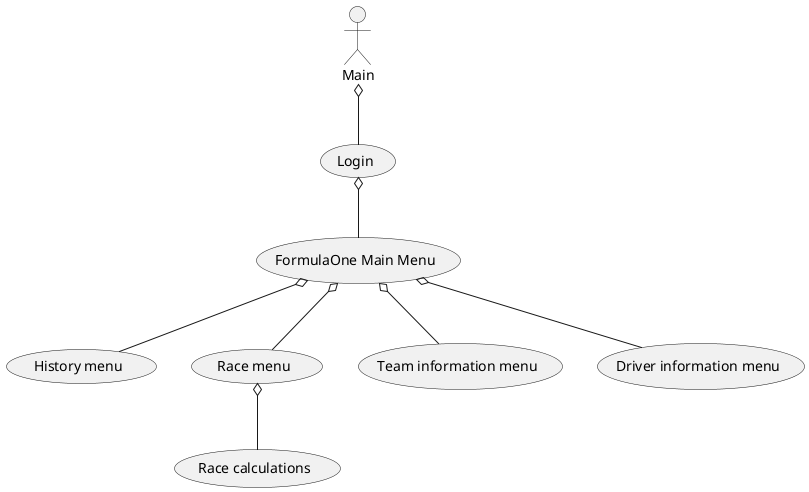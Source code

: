 @startuml

Main o-- (Login)

(Login) o-- (FormulaOne Main Menu)

(FormulaOne Main Menu) o-- (History menu)
(FormulaOne Main Menu) o-- (Race menu)
(FormulaOne Main Menu) o-- (Team information menu)
(FormulaOne Main Menu) o-- (Driver information menu)

(Race menu) o-- (Race calculations)

@enduml
